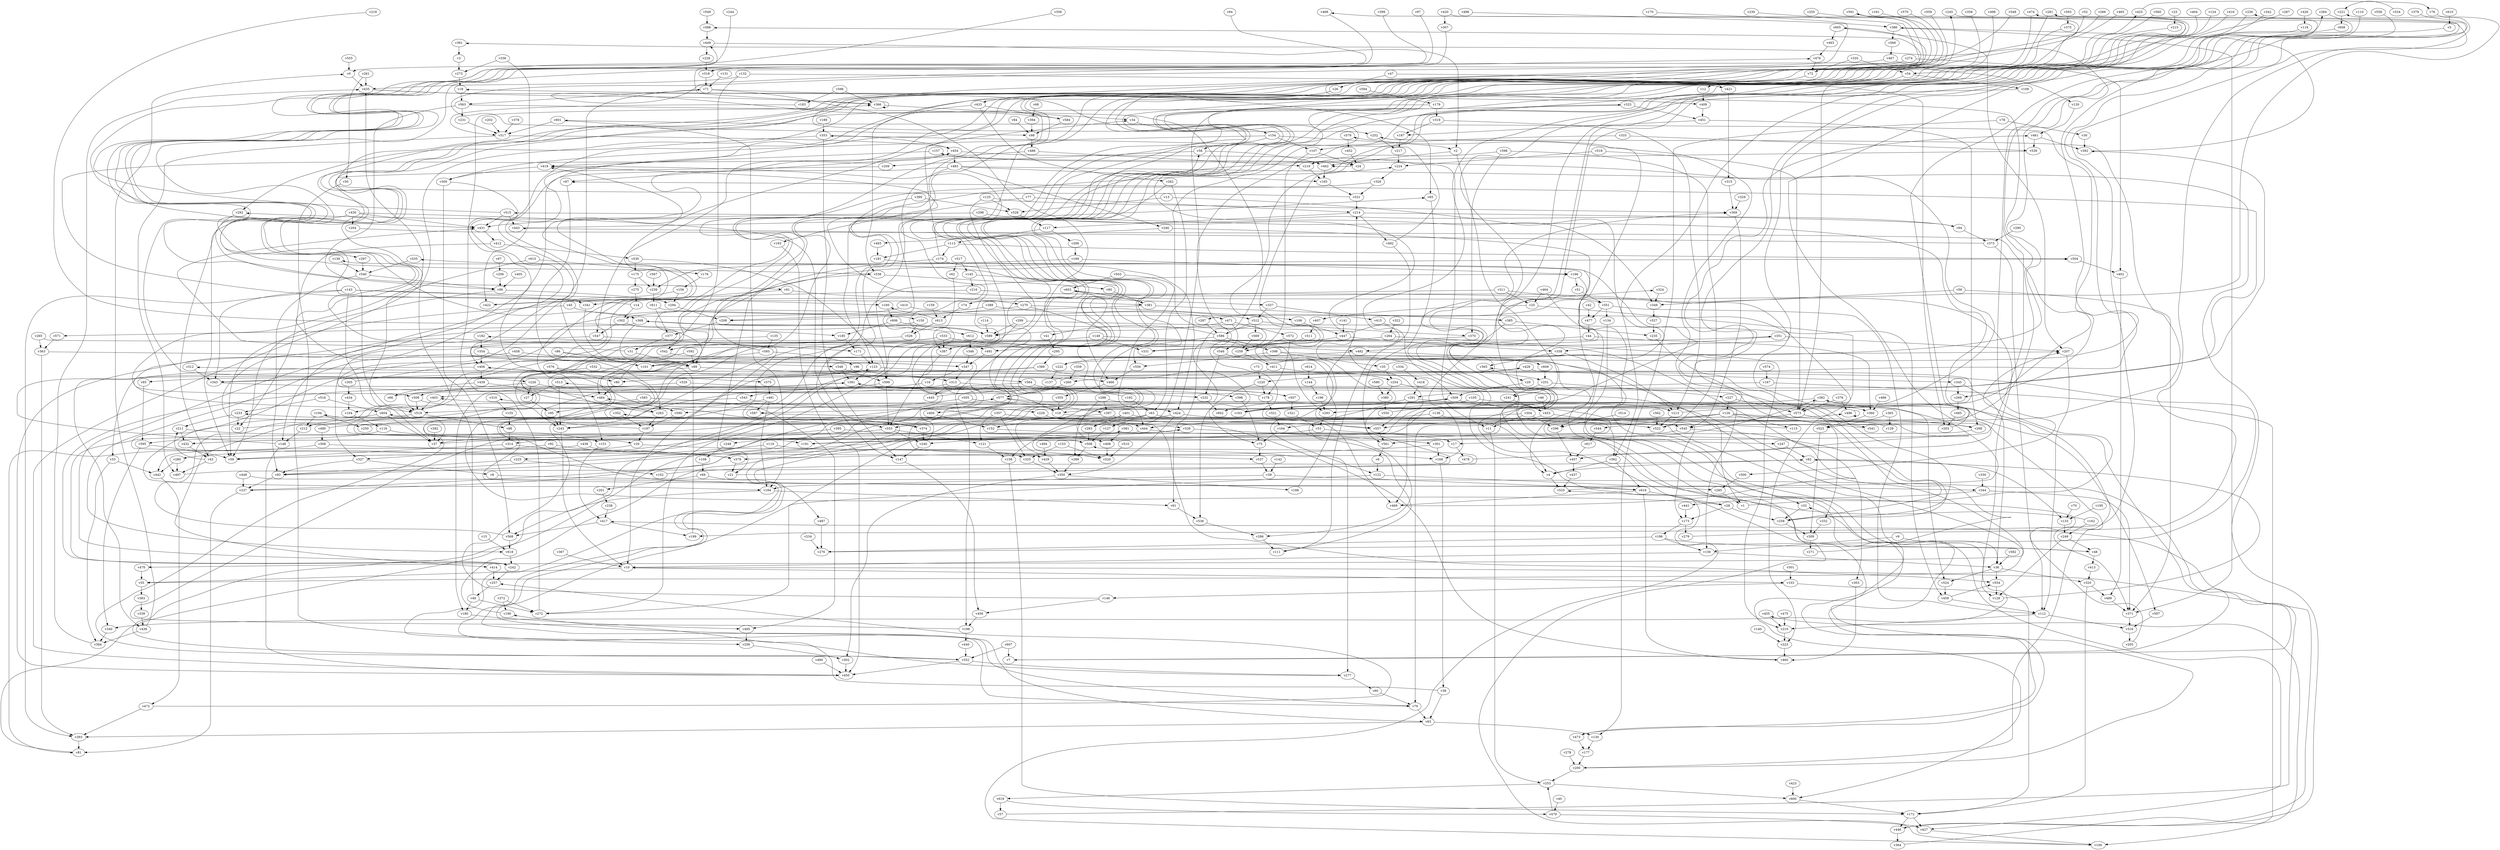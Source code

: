 // Benchmark game 918 - 620 vertices
// time_bound: 59
// targets: v90
digraph G {
    v0 [name="v0", player=1];
    v1 [name="v1", player=0];
    v2 [name="v2", player=1];
    v3 [name="v3", player=0];
    v4 [name="v4", player=0];
    v5 [name="v5", player=1];
    v6 [name="v6", player=0];
    v7 [name="v7", player=1];
    v8 [name="v8", player=1];
    v9 [name="v9", player=1];
    v10 [name="v10", player=1];
    v11 [name="v11", player=1];
    v12 [name="v12", player=1];
    v13 [name="v13", player=1];
    v14 [name="v14", player=0];
    v15 [name="v15", player=1];
    v16 [name="v16", player=0];
    v17 [name="v17", player=1];
    v18 [name="v18", player=0];
    v19 [name="v19", player=1];
    v20 [name="v20", player=1];
    v21 [name="v21", player=0];
    v22 [name="v22", player=1];
    v23 [name="v23", player=1];
    v24 [name="v24", player=1];
    v25 [name="v25", player=0];
    v26 [name="v26", player=1];
    v27 [name="v27", player=0];
    v28 [name="v28", player=0];
    v29 [name="v29", player=1];
    v30 [name="v30", player=0];
    v31 [name="v31", player=0];
    v32 [name="v32", player=1];
    v33 [name="v33", player=0];
    v34 [name="v34", player=1];
    v35 [name="v35", player=0];
    v36 [name="v36", player=0];
    v37 [name="v37", player=0];
    v38 [name="v38", player=0];
    v39 [name="v39", player=0];
    v40 [name="v40", player=0];
    v41 [name="v41", player=1];
    v42 [name="v42", player=1];
    v43 [name="v43", player=0];
    v44 [name="v44", player=1];
    v45 [name="v45", player=0];
    v46 [name="v46", player=1];
    v47 [name="v47", player=1];
    v48 [name="v48", player=1];
    v49 [name="v49", player=1];
    v50 [name="v50", player=0];
    v51 [name="v51", player=1];
    v52 [name="v52", player=0];
    v53 [name="v53", player=0];
    v54 [name="v54", player=1];
    v55 [name="v55", player=0];
    v56 [name="v56", player=0];
    v57 [name="v57", player=1];
    v58 [name="v58", player=0];
    v59 [name="v59", player=0];
    v60 [name="v60", player=1];
    v61 [name="v61", player=1];
    v62 [name="v62", player=0];
    v63 [name="v63", player=0];
    v64 [name="v64", player=0];
    v65 [name="v65", player=0];
    v66 [name="v66", player=0];
    v67 [name="v67", player=0];
    v68 [name="v68", player=0];
    v69 [name="v69", player=0];
    v70 [name="v70", player=0];
    v71 [name="v71", player=1];
    v72 [name="v72", player=1];
    v73 [name="v73", player=0];
    v74 [name="v74", player=1];
    v75 [name="v75", player=1];
    v76 [name="v76", player=0];
    v77 [name="v77", player=1];
    v78 [name="v78", player=0];
    v79 [name="v79", player=1];
    v80 [name="v80", player=1];
    v81 [name="v81", player=0];
    v82 [name="v82", player=0];
    v83 [name="v83", player=0];
    v84 [name="v84", player=0];
    v85 [name="v85", player=1];
    v86 [name="v86", player=0];
    v87 [name="v87", player=0];
    v88 [name="v88", player=1];
    v89 [name="v89", player=1];
    v90 [name="v90", player=1, target=1];
    v91 [name="v91", player=0];
    v92 [name="v92", player=0];
    v93 [name="v93", player=0];
    v94 [name="v94", player=1];
    v95 [name="v95", player=1];
    v96 [name="v96", player=0];
    v97 [name="v97", player=1];
    v98 [name="v98", player=1];
    v99 [name="v99", player=1];
    v100 [name="v100", player=0];
    v101 [name="v101", player=1];
    v102 [name="v102", player=0];
    v103 [name="v103", player=0];
    v104 [name="v104", player=1];
    v105 [name="v105", player=1];
    v106 [name="v106", player=1];
    v107 [name="v107", player=1];
    v108 [name="v108", player=0];
    v109 [name="v109", player=1];
    v110 [name="v110", player=0];
    v111 [name="v111", player=1];
    v112 [name="v112", player=1];
    v113 [name="v113", player=1];
    v114 [name="v114", player=0];
    v115 [name="v115", player=1];
    v116 [name="v116", player=0];
    v117 [name="v117", player=1];
    v118 [name="v118", player=0];
    v119 [name="v119", player=1];
    v120 [name="v120", player=1];
    v121 [name="v121", player=1];
    v122 [name="v122", player=0];
    v123 [name="v123", player=0];
    v124 [name="v124", player=1];
    v125 [name="v125", player=0];
    v126 [name="v126", player=0];
    v127 [name="v127", player=0];
    v128 [name="v128", player=1];
    v129 [name="v129", player=1];
    v130 [name="v130", player=1];
    v131 [name="v131", player=1];
    v132 [name="v132", player=1];
    v133 [name="v133", player=0];
    v134 [name="v134", player=1];
    v135 [name="v135", player=1];
    v136 [name="v136", player=1];
    v137 [name="v137", player=0];
    v138 [name="v138", player=0];
    v139 [name="v139", player=1];
    v140 [name="v140", player=1];
    v141 [name="v141", player=1];
    v142 [name="v142", player=1];
    v143 [name="v143", player=0];
    v144 [name="v144", player=0];
    v145 [name="v145", player=0];
    v146 [name="v146", player=0];
    v147 [name="v147", player=1];
    v148 [name="v148", player=0];
    v149 [name="v149", player=0];
    v150 [name="v150", player=1];
    v151 [name="v151", player=0];
    v152 [name="v152", player=1];
    v153 [name="v153", player=1];
    v154 [name="v154", player=1];
    v155 [name="v155", player=1];
    v156 [name="v156", player=1];
    v157 [name="v157", player=0];
    v158 [name="v158", player=1];
    v159 [name="v159", player=0];
    v160 [name="v160", player=0];
    v161 [name="v161", player=0];
    v162 [name="v162", player=0];
    v163 [name="v163", player=0];
    v164 [name="v164", player=0];
    v165 [name="v165", player=0];
    v166 [name="v166", player=0];
    v167 [name="v167", player=0];
    v168 [name="v168", player=1];
    v169 [name="v169", player=0];
    v170 [name="v170", player=1];
    v171 [name="v171", player=1];
    v172 [name="v172", player=0];
    v173 [name="v173", player=1];
    v174 [name="v174", player=0];
    v175 [name="v175", player=0];
    v176 [name="v176", player=0];
    v177 [name="v177", player=0];
    v178 [name="v178", player=0];
    v179 [name="v179", player=0];
    v180 [name="v180", player=0];
    v181 [name="v181", player=1];
    v182 [name="v182", player=1];
    v183 [name="v183", player=0];
    v184 [name="v184", player=1];
    v185 [name="v185", player=0];
    v186 [name="v186", player=0];
    v187 [name="v187", player=1];
    v188 [name="v188", player=1];
    v189 [name="v189", player=1];
    v190 [name="v190", player=1];
    v191 [name="v191", player=0];
    v192 [name="v192", player=0];
    v193 [name="v193", player=1];
    v194 [name="v194", player=0];
    v195 [name="v195", player=0];
    v196 [name="v196", player=1];
    v197 [name="v197", player=1];
    v198 [name="v198", player=0];
    v199 [name="v199", player=0];
    v200 [name="v200", player=0];
    v201 [name="v201", player=0];
    v202 [name="v202", player=0];
    v203 [name="v203", player=0];
    v204 [name="v204", player=0];
    v205 [name="v205", player=0];
    v206 [name="v206", player=0];
    v207 [name="v207", player=1];
    v208 [name="v208", player=1];
    v209 [name="v209", player=1];
    v210 [name="v210", player=0];
    v211 [name="v211", player=0];
    v212 [name="v212", player=0];
    v213 [name="v213", player=0];
    v214 [name="v214", player=1];
    v215 [name="v215", player=1];
    v216 [name="v216", player=0];
    v217 [name="v217", player=0];
    v218 [name="v218", player=0];
    v219 [name="v219", player=0];
    v220 [name="v220", player=0];
    v221 [name="v221", player=1];
    v222 [name="v222", player=1];
    v223 [name="v223", player=0];
    v224 [name="v224", player=1];
    v225 [name="v225", player=1];
    v226 [name="v226", player=1];
    v227 [name="v227", player=0];
    v228 [name="v228", player=1];
    v229 [name="v229", player=1];
    v230 [name="v230", player=0];
    v231 [name="v231", player=1];
    v232 [name="v232", player=1];
    v233 [name="v233", player=1];
    v234 [name="v234", player=0];
    v235 [name="v235", player=0];
    v236 [name="v236", player=0];
    v237 [name="v237", player=1];
    v238 [name="v238", player=0];
    v239 [name="v239", player=0];
    v240 [name="v240", player=0];
    v241 [name="v241", player=1];
    v242 [name="v242", player=0];
    v243 [name="v243", player=1];
    v244 [name="v244", player=0];
    v245 [name="v245", player=0];
    v246 [name="v246", player=0];
    v247 [name="v247", player=1];
    v248 [name="v248", player=0];
    v249 [name="v249", player=0];
    v250 [name="v250", player=0];
    v251 [name="v251", player=1];
    v252 [name="v252", player=1];
    v253 [name="v253", player=1];
    v254 [name="v254", player=1];
    v255 [name="v255", player=0];
    v256 [name="v256", player=1];
    v257 [name="v257", player=1];
    v258 [name="v258", player=0];
    v259 [name="v259", player=1];
    v260 [name="v260", player=1];
    v261 [name="v261", player=1];
    v262 [name="v262", player=1];
    v263 [name="v263", player=0];
    v264 [name="v264", player=0];
    v265 [name="v265", player=0];
    v266 [name="v266", player=0];
    v267 [name="v267", player=1];
    v268 [name="v268", player=0];
    v269 [name="v269", player=0];
    v270 [name="v270", player=0];
    v271 [name="v271", player=0];
    v272 [name="v272", player=1];
    v273 [name="v273", player=0];
    v274 [name="v274", player=0];
    v275 [name="v275", player=0];
    v276 [name="v276", player=0];
    v277 [name="v277", player=1];
    v278 [name="v278", player=1];
    v279 [name="v279", player=0];
    v280 [name="v280", player=1];
    v281 [name="v281", player=0];
    v282 [name="v282", player=1];
    v283 [name="v283", player=0];
    v284 [name="v284", player=0];
    v285 [name="v285", player=1];
    v286 [name="v286", player=1];
    v287 [name="v287", player=1];
    v288 [name="v288", player=1];
    v289 [name="v289", player=1];
    v290 [name="v290", player=0];
    v291 [name="v291", player=0];
    v292 [name="v292", player=1];
    v293 [name="v293", player=0];
    v294 [name="v294", player=1];
    v295 [name="v295", player=0];
    v296 [name="v296", player=1];
    v297 [name="v297", player=0];
    v298 [name="v298", player=0];
    v299 [name="v299", player=1];
    v300 [name="v300", player=0];
    v301 [name="v301", player=1];
    v302 [name="v302", player=0];
    v303 [name="v303", player=1];
    v304 [name="v304", player=1];
    v305 [name="v305", player=0];
    v306 [name="v306", player=0];
    v307 [name="v307", player=0];
    v308 [name="v308", player=1];
    v309 [name="v309", player=1];
    v310 [name="v310", player=0];
    v311 [name="v311", player=0];
    v312 [name="v312", player=1];
    v313 [name="v313", player=1];
    v314 [name="v314", player=0];
    v315 [name="v315", player=1];
    v316 [name="v316", player=1];
    v317 [name="v317", player=0];
    v318 [name="v318", player=1];
    v319 [name="v319", player=0];
    v320 [name="v320", player=0];
    v321 [name="v321", player=0];
    v322 [name="v322", player=1];
    v323 [name="v323", player=1];
    v324 [name="v324", player=1];
    v325 [name="v325", player=1];
    v326 [name="v326", player=1];
    v327 [name="v327", player=1];
    v328 [name="v328", player=1];
    v329 [name="v329", player=0];
    v330 [name="v330", player=0];
    v331 [name="v331", player=0];
    v332 [name="v332", player=1];
    v333 [name="v333", player=1];
    v334 [name="v334", player=0];
    v335 [name="v335", player=1];
    v336 [name="v336", player=1];
    v337 [name="v337", player=0];
    v338 [name="v338", player=1];
    v339 [name="v339", player=1];
    v340 [name="v340", player=1];
    v341 [name="v341", player=0];
    v342 [name="v342", player=1];
    v343 [name="v343", player=0];
    v344 [name="v344", player=1];
    v345 [name="v345", player=1];
    v346 [name="v346", player=0];
    v347 [name="v347", player=1];
    v348 [name="v348", player=1];
    v349 [name="v349", player=0];
    v350 [name="v350", player=1];
    v351 [name="v351", player=1];
    v352 [name="v352", player=0];
    v353 [name="v353", player=1];
    v354 [name="v354", player=0];
    v355 [name="v355", player=0];
    v356 [name="v356", player=0];
    v357 [name="v357", player=0];
    v358 [name="v358", player=1];
    v359 [name="v359", player=0];
    v360 [name="v360", player=1];
    v361 [name="v361", player=1];
    v362 [name="v362", player=0];
    v363 [name="v363", player=1];
    v364 [name="v364", player=0];
    v365 [name="v365", player=1];
    v366 [name="v366", player=1];
    v367 [name="v367", player=1];
    v368 [name="v368", player=0];
    v369 [name="v369", player=0];
    v370 [name="v370", player=1];
    v371 [name="v371", player=0];
    v372 [name="v372", player=0];
    v373 [name="v373", player=0];
    v374 [name="v374", player=1];
    v375 [name="v375", player=1];
    v376 [name="v376", player=1];
    v377 [name="v377", player=0];
    v378 [name="v378", player=0];
    v379 [name="v379", player=1];
    v380 [name="v380", player=1];
    v381 [name="v381", player=0];
    v382 [name="v382", player=0];
    v383 [name="v383", player=0];
    v384 [name="v384", player=0];
    v385 [name="v385", player=0];
    v386 [name="v386", player=0];
    v387 [name="v387", player=0];
    v388 [name="v388", player=1];
    v389 [name="v389", player=1];
    v390 [name="v390", player=0];
    v391 [name="v391", player=1];
    v392 [name="v392", player=1];
    v393 [name="v393", player=0];
    v394 [name="v394", player=0];
    v395 [name="v395", player=1];
    v396 [name="v396", player=0];
    v397 [name="v397", player=0];
    v398 [name="v398", player=0];
    v399 [name="v399", player=0];
    v400 [name="v400", player=0];
    v401 [name="v401", player=0];
    v402 [name="v402", player=0];
    v403 [name="v403", player=1];
    v404 [name="v404", player=1];
    v405 [name="v405", player=1];
    v406 [name="v406", player=0];
    v407 [name="v407", player=1];
    v408 [name="v408", player=0];
    v409 [name="v409", player=0];
    v410 [name="v410", player=0];
    v411 [name="v411", player=1];
    v412 [name="v412", player=1];
    v413 [name="v413", player=0];
    v414 [name="v414", player=0];
    v415 [name="v415", player=0];
    v416 [name="v416", player=1];
    v417 [name="v417", player=0];
    v418 [name="v418", player=0];
    v419 [name="v419", player=1];
    v420 [name="v420", player=1];
    v421 [name="v421", player=1];
    v422 [name="v422", player=1];
    v423 [name="v423", player=0];
    v424 [name="v424", player=0];
    v425 [name="v425", player=1];
    v426 [name="v426", player=0];
    v427 [name="v427", player=1];
    v428 [name="v428", player=0];
    v429 [name="v429", player=1];
    v430 [name="v430", player=0];
    v431 [name="v431", player=1];
    v432 [name="v432", player=0];
    v433 [name="v433", player=1];
    v434 [name="v434", player=0];
    v435 [name="v435", player=1];
    v436 [name="v436", player=1];
    v437 [name="v437", player=1];
    v438 [name="v438", player=0];
    v439 [name="v439", player=1];
    v440 [name="v440", player=0];
    v441 [name="v441", player=1];
    v442 [name="v442", player=0];
    v443 [name="v443", player=0];
    v444 [name="v444", player=1];
    v445 [name="v445", player=0];
    v446 [name="v446", player=0];
    v447 [name="v447", player=1];
    v448 [name="v448", player=1];
    v449 [name="v449", player=1];
    v450 [name="v450", player=0];
    v451 [name="v451", player=0];
    v452 [name="v452", player=1];
    v453 [name="v453", player=0];
    v454 [name="v454", player=0];
    v455 [name="v455", player=1];
    v456 [name="v456", player=0];
    v457 [name="v457", player=0];
    v458 [name="v458", player=1];
    v459 [name="v459", player=0];
    v460 [name="v460", player=0];
    v461 [name="v461", player=1];
    v462 [name="v462", player=0];
    v463 [name="v463", player=0];
    v464 [name="v464", player=1];
    v465 [name="v465", player=0];
    v466 [name="v466", player=0];
    v467 [name="v467", player=1];
    v468 [name="v468", player=1];
    v469 [name="v469", player=1];
    v470 [name="v470", player=0];
    v471 [name="v471", player=0];
    v472 [name="v472", player=0];
    v473 [name="v473", player=1];
    v474 [name="v474", player=1];
    v475 [name="v475", player=0];
    v476 [name="v476", player=1];
    v477 [name="v477", player=1];
    v478 [name="v478", player=1];
    v479 [name="v479", player=0];
    v480 [name="v480", player=0];
    v481 [name="v481", player=0];
    v482 [name="v482", player=0];
    v483 [name="v483", player=1];
    v484 [name="v484", player=0];
    v485 [name="v485", player=0];
    v486 [name="v486", player=0];
    v487 [name="v487", player=1];
    v488 [name="v488", player=1];
    v489 [name="v489", player=0];
    v490 [name="v490", player=1];
    v491 [name="v491", player=0];
    v492 [name="v492", player=1];
    v493 [name="v493", player=1];
    v494 [name="v494", player=1];
    v495 [name="v495", player=0];
    v496 [name="v496", player=1];
    v497 [name="v497", player=0];
    v498 [name="v498", player=1];
    v499 [name="v499", player=0];
    v500 [name="v500", player=1];
    v501 [name="v501", player=0];
    v502 [name="v502", player=1];
    v503 [name="v503", player=1];
    v504 [name="v504", player=0];
    v505 [name="v505", player=1];
    v506 [name="v506", player=1];
    v507 [name="v507", player=0];
    v508 [name="v508", player=0];
    v509 [name="v509", player=0];
    v510 [name="v510", player=0];
    v511 [name="v511", player=1];
    v512 [name="v512", player=0];
    v513 [name="v513", player=0];
    v514 [name="v514", player=0];
    v515 [name="v515", player=0];
    v516 [name="v516", player=0];
    v517 [name="v517", player=1];
    v518 [name="v518", player=1];
    v519 [name="v519", player=1];
    v520 [name="v520", player=0];
    v521 [name="v521", player=0];
    v522 [name="v522", player=0];
    v523 [name="v523", player=1];
    v524 [name="v524", player=0];
    v525 [name="v525", player=1];
    v526 [name="v526", player=1];
    v527 [name="v527", player=0];
    v528 [name="v528", player=1];
    v529 [name="v529", player=0];
    v530 [name="v530", player=0];
    v531 [name="v531", player=0];
    v532 [name="v532", player=0];
    v533 [name="v533", player=1];
    v534 [name="v534", player=1];
    v535 [name="v535", player=0];
    v536 [name="v536", player=0];
    v537 [name="v537", player=1];
    v538 [name="v538", player=0];
    v539 [name="v539", player=0];
    v540 [name="v540", player=0];
    v541 [name="v541", player=1];
    v542 [name="v542", player=0];
    v543 [name="v543", player=0];
    v544 [name="v544", player=0];
    v545 [name="v545", player=1];
    v546 [name="v546", player=0];
    v547 [name="v547", player=0];
    v548 [name="v548", player=1];
    v549 [name="v549", player=0];
    v550 [name="v550", player=1];
    v551 [name="v551", player=1];
    v552 [name="v552", player=1];
    v553 [name="v553", player=1];
    v554 [name="v554", player=0];
    v555 [name="v555", player=1];
    v556 [name="v556", player=1];
    v557 [name="v557", player=0];
    v558 [name="v558", player=0];
    v559 [name="v559", player=0];
    v560 [name="v560", player=0];
    v561 [name="v561", player=0];
    v562 [name="v562", player=1];
    v563 [name="v563", player=1];
    v564 [name="v564", player=1];
    v565 [name="v565", player=0];
    v566 [name="v566", player=1];
    v567 [name="v567", player=1];
    v568 [name="v568", player=0];
    v569 [name="v569", player=0];
    v570 [name="v570", player=0];
    v571 [name="v571", player=0];
    v572 [name="v572", player=1];
    v573 [name="v573", player=0];
    v574 [name="v574", player=1];
    v575 [name="v575", player=0];
    v576 [name="v576", player=1];
    v577 [name="v577", player=1];
    v578 [name="v578", player=0];
    v579 [name="v579", player=0];
    v580 [name="v580", player=1];
    v581 [name="v581", player=0];
    v582 [name="v582", player=0];
    v583 [name="v583", player=0];
    v584 [name="v584", player=0];
    v585 [name="v585", player=0];
    v586 [name="v586", player=0];
    v587 [name="v587", player=0];
    v588 [name="v588", player=1];
    v589 [name="v589", player=1];
    v590 [name="v590", player=0];
    v591 [name="v591", player=0];
    v592 [name="v592", player=0];
    v593 [name="v593", player=0];
    v594 [name="v594", player=1];
    v595 [name="v595", player=0];
    v596 [name="v596", player=1];
    v597 [name="v597", player=1];
    v598 [name="v598", player=1];
    v599 [name="v599", player=1];
    v600 [name="v600", player=1];
    v601 [name="v601", player=1];
    v602 [name="v602", player=0];
    v603 [name="v603", player=0];
    v604 [name="v604", player=0];
    v605 [name="v605", player=0];
    v606 [name="v606", player=0];
    v607 [name="v607", player=1];
    v608 [name="v608", player=0];
    v609 [name="v609", player=1];
    v610 [name="v610", player=1];
    v611 [name="v611", player=1];
    v612 [name="v612", player=1];
    v613 [name="v613", player=1];
    v614 [name="v614", player=1];
    v615 [name="v615", player=1];
    v616 [name="v616", player=0];
    v617 [name="v617", player=1];
    v618 [name="v618", player=1];
    v619 [name="v619", player=0];

    v0 -> v435;
    v1 -> v207 [constraint="t mod 3 == 0"];
    v2 -> v462;
    v3 -> v273;
    v4 -> v525;
    v5 -> v500 [constraint="t >= 2"];
    v6 -> v122;
    v7 -> v515 [constraint="t mod 3 == 2"];
    v8 -> v7 [constraint="t < 12"];
    v9 -> v36;
    v10 -> v55;
    v11 -> v284 [constraint="t >= 2"];
    v12 -> v409;
    v13 -> v528;
    v14 -> v454 [constraint="t < 13"];
    v15 -> v618;
    v16 -> v242 [constraint="t >= 2"];
    v17 -> v478;
    v18 -> v563;
    v19 -> v457 [constraint="t < 11"];
    v20 -> v280;
    v21 -> v292 [constraint="t < 11"];
    v22 -> v18 [constraint="t < 12"];
    v23 -> v215;
    v24 -> v462 [constraint="t mod 3 == 2"];
    v25 -> v223;
    v26 -> v618 [constraint="t mod 5 == 4"];
    v27 -> v95;
    v28 -> v406 [constraint="t mod 4 == 2"];
    v29 -> v509;
    v30 -> v392;
    v31 -> v431 [constraint="t >= 3"];
    v32 -> v258;
    v33 -> v384;
    v34 -> v154;
    v35 -> v236 [constraint="t < 12"];
    v36 -> v524;
    v37 -> v484 [constraint="t < 8"];
    v38 -> v190 [constraint="t < 6"];
    v39 -> v616;
    v40 -> v479;
    v41 -> v295;
    v42 -> v477;
    v43 -> v497;
    v44 -> v482;
    v45 -> v150;
    v46 -> v453;
    v47 -> v26;
    v48 -> v413;
    v49 -> v435;
    v50 -> v256;
    v51 -> v551;
    v52 -> v243 [constraint="t < 11"];
    v53 -> v247;
    v54 -> v573;
    v55 -> v383;
    v56 -> v371;
    v57 -> v417 [constraint="t mod 3 == 0"];
    v58 -> v462;
    v59 -> v605 [constraint="t < 6"];
    v60 -> v79;
    v61 -> v536;
    v62 -> v387;
    v63 -> v173;
    v64 -> v91 [constraint="t mod 5 == 2"];
    v65 -> v561;
    v66 -> v392 [constraint="t mod 3 == 0"];
    v67 -> v206;
    v68 -> v394;
    v69 -> v201;
    v70 -> v133;
    v71 -> v65;
    v72 -> v12;
    v73 -> v220;
    v74 -> v613;
    v75 -> v537;
    v76 -> v199 [constraint="t mod 4 == 3"];
    v77 -> v214;
    v78 -> v30;
    v79 -> v83;
    v80 -> v351 [constraint="t >= 2"];
    v81 -> v535 [constraint="t >= 1"];
    v82 -> v4;
    v83 -> v393;
    v84 -> v98;
    v85 -> v595;
    v86 -> v89;
    v87 -> v263;
    v88 -> v314;
    v89 -> v243;
    v90 -> v381;
    v91 -> v270;
    v92 -> v327;
    v93 -> v58 [constraint="t mod 2 == 0"];
    v94 -> v373;
    v95 -> v243;
    v96 -> v466;
    v97 -> v538 [constraint="t >= 3"];
    v98 -> v488;
    v99 -> v294;
    v100 -> v281 [constraint="t mod 3 == 1"];
    v101 -> v361 [constraint="t mod 5 == 1"];
    v102 -> v82 [constraint="t >= 3"];
    v103 -> v146;
    v104 -> v116;
    v105 -> v136;
    v106 -> v447;
    v107 -> v24;
    v108 -> v69;
    v109 -> v432 [constraint="t mod 2 == 0"];
    v110 -> v371 [constraint="t mod 5 == 3"];
    v111 -> v194 [constraint="t >= 2"];
    v112 -> v316;
    v113 -> v504;
    v114 -> v589;
    v115 -> v369 [constraint="t < 9"];
    v116 -> v151;
    v117 -> v113;
    v118 -> v600 [constraint="t mod 2 == 1"];
    v119 -> v225;
    v120 -> v461;
    v121 -> v324 [constraint="t mod 2 == 0"];
    v122 -> v285;
    v123 -> v509;
    v124 -> v587 [constraint="t mod 4 == 0"];
    v125 -> v589;
    v126 -> v79;
    v127 -> v508;
    v128 -> v82 [constraint="t >= 3"];
    v129 -> v461 [constraint="t mod 2 == 0"];
    v130 -> v177;
    v131 -> v71;
    v132 -> v421;
    v133 -> v249;
    v134 -> v296;
    v135 -> v347 [constraint="t < 8"];
    v136 -> v36;
    v137 -> v601 [constraint="t mod 4 == 2"];
    v138 -> v1;
    v139 -> v540;
    v140 -> v223;
    v141 -> v447;
    v142 -> v39;
    v143 -> v343;
    v144 -> v196;
    v145 -> v79 [constraint="t < 7"];
    v146 -> v166 [constraint="t >= 2"];
    v147 -> v456;
    v148 -> v123 [constraint="t mod 2 == 1"];
    v149 -> v331;
    v150 -> v450 [constraint="t >= 3"];
    v151 -> v417;
    v152 -> v258 [constraint="t mod 2 == 0"];
    v153 -> v325;
    v154 -> v300;
    v155 -> v88;
    v156 -> v268 [constraint="t >= 2"];
    v157 -> v24;
    v158 -> v172;
    v159 -> v613;
    v160 -> v606;
    v161 -> v368 [constraint="t >= 2"];
    v162 -> v496 [constraint="t < 5"];
    v163 -> v509 [constraint="t mod 4 == 0"];
    v164 -> v75;
    v165 -> v531;
    v166 -> v542 [constraint="t < 6"];
    v167 -> v100;
    v168 -> v38;
    v169 -> v166;
    v170 -> v98 [constraint="t mod 2 == 0"];
    v171 -> v123;
    v172 -> v446;
    v173 -> v279;
    v174 -> v34;
    v175 -> v275;
    v176 -> v156;
    v177 -> v200;
    v178 -> v207 [constraint="t >= 2"];
    v179 -> v127;
    v180 -> v495;
    v181 -> v287 [constraint="t >= 3"];
    v182 -> v354;
    v183 -> v317 [constraint="t >= 2"];
    v184 -> v61;
    v185 -> v171;
    v186 -> v48;
    v187 -> v217;
    v188 -> v214;
    v189 -> v353;
    v190 -> v604 [constraint="t mod 5 == 0"];
    v191 -> v382 [constraint="t >= 3"];
    v192 -> v391 [constraint="t mod 4 == 3"];
    v193 -> v450;
    v194 -> v250;
    v195 -> v133;
    v196 -> v293;
    v197 -> v391 [constraint="t < 15"];
    v198 -> v328 [constraint="t < 7"];
    v199 -> v71;
    v200 -> v32 [constraint="t < 5"];
    v201 -> v238;
    v202 -> v317;
    v203 -> v577 [constraint="t mod 4 == 0"];
    v204 -> v163 [constraint="t >= 2"];
    v205 -> v525 [constraint="t < 15"];
    v206 -> v99;
    v207 -> v112;
    v208 -> v377;
    v209 -> v381 [constraint="t >= 4"];
    v210 -> v223;
    v211 -> v191;
    v212 -> v148;
    v213 -> v157 [constraint="t < 5"];
    v214 -> v94;
    v215 -> v83 [constraint="t < 9"];
    v216 -> v422;
    v217 -> v224;
    v218 -> v185 [constraint="t mod 2 == 0"];
    v219 -> v165;
    v220 -> v536;
    v221 -> v608;
    v222 -> v474 [constraint="t < 11"];
    v223 -> v460;
    v224 -> v326;
    v225 -> v93;
    v226 -> v519;
    v227 -> v573;
    v228 -> v318;
    v229 -> v340 [constraint="t mod 2 == 0"];
    v230 -> v409 [constraint="t < 15"];
    v231 -> v317;
    v232 -> v602;
    v233 -> v211;
    v234 -> v276;
    v235 -> v258 [constraint="t mod 2 == 1"];
    v236 -> v54 [constraint="t mod 2 == 1"];
    v237 -> v581 [constraint="t < 15"];
    v238 -> v417;
    v239 -> v611;
    v240 -> v577;
    v241 -> v453;
    v242 -> v257;
    v243 -> v10;
    v244 -> v431 [constraint="t >= 2"];
    v245 -> v374 [constraint="t >= 3"];
    v246 -> v493;
    v247 -> v82;
    v248 -> v108;
    v249 -> v128;
    v250 -> v252 [constraint="t mod 4 == 0"];
    v251 -> v227 [constraint="t < 13"];
    v252 -> v32 [constraint="t >= 2"];
    v253 -> v619;
    v254 -> v470 [constraint="t mod 5 == 3"];
    v255 -> v252 [constraint="t < 6"];
    v256 -> v502;
    v257 -> v49;
    v258 -> v309;
    v259 -> v411;
    v260 -> v419 [constraint="t mod 4 == 1"];
    v261 -> v50;
    v262 -> v520 [constraint="t mod 3 == 2"];
    v263 -> v504 [constraint="t mod 5 == 1"];
    v264 -> v491;
    v265 -> v243 [constraint="t < 11"];
    v266 -> v59 [constraint="t >= 1"];
    v267 -> v100 [constraint="t >= 4"];
    v268 -> v242 [constraint="t mod 4 == 3"];
    v269 -> v485;
    v270 -> v168 [constraint="t < 15"];
    v271 -> v513 [constraint="t < 13"];
    v272 -> v366;
    v273 -> v18;
    v274 -> v318;
    v275 -> v14;
    v276 -> v312 [constraint="t < 14"];
    v277 -> v60;
    v278 -> v200;
    v279 -> v468 [constraint="t mod 5 == 0"];
    v280 -> v442;
    v281 -> v484 [constraint="t >= 3"];
    v282 -> v37;
    v283 -> v508;
    v284 -> v258 [constraint="t mod 4 == 1"];
    v285 -> v1;
    v286 -> v111;
    v287 -> v586;
    v288 -> v524;
    v289 -> v350;
    v290 -> v373;
    v291 -> v557;
    v292 -> v43;
    v293 -> v53;
    v294 -> v208;
    v295 -> v389;
    v296 -> v457;
    v297 -> v540;
    v298 -> v349;
    v299 -> v589;
    v300 -> v406 [constraint="t >= 4"];
    v301 -> v578 [constraint="t mod 5 == 4"];
    v302 -> v552 [constraint="t >= 4"];
    v303 -> v460;
    v304 -> v296;
    v305 -> v588 [constraint="t < 12"];
    v306 -> v169;
    v307 -> v366 [constraint="t < 7"];
    v308 -> v81;
    v309 -> v271;
    v310 -> v155;
    v311 -> v128;
    v312 -> v343;
    v313 -> v403;
    v314 -> v578;
    v315 -> v369;
    v316 -> v205;
    v317 -> v497;
    v318 -> v71;
    v319 -> v187;
    v320 -> v172;
    v321 -> v53;
    v322 -> v264;
    v323 -> v491 [constraint="t < 8"];
    v324 -> v349;
    v325 -> v350;
    v326 -> v508 [constraint="t >= 5"];
    v327 -> v93;
    v328 -> v301;
    v329 -> v369;
    v330 -> v344;
    v331 -> v603 [constraint="t mod 3 == 1"];
    v332 -> v309;
    v333 -> v107;
    v334 -> v418;
    v335 -> v72;
    v336 -> v422;
    v337 -> v512;
    v338 -> v213;
    v339 -> v436;
    v340 -> v384;
    v341 -> v89;
    v342 -> v557 [constraint="t < 11"];
    v343 -> v48 [constraint="t >= 5"];
    v344 -> v441;
    v345 -> v269;
    v346 -> v347;
    v347 -> v16;
    v348 -> v391;
    v349 -> v527;
    v350 -> v502;
    v351 -> v207;
    v352 -> v197;
    v353 -> v292;
    v354 -> v55 [constraint="t mod 5 == 0"];
    v355 -> v19;
    v356 -> v226 [constraint="t < 11"];
    v357 -> v325;
    v358 -> v242 [constraint="t >= 3"];
    v359 -> v260;
    v360 -> v523;
    v361 -> v3;
    v362 -> v4;
    v363 -> v237 [constraint="t mod 2 == 1"];
    v364 -> v455 [constraint="t < 7"];
    v365 -> v523;
    v366 -> v34;
    v367 -> v10;
    v368 -> v286 [constraint="t >= 3"];
    v369 -> v545;
    v370 -> v616 [constraint="t mod 3 == 2"];
    v371 -> v316;
    v372 -> v272;
    v373 -> v443 [constraint="t < 9"];
    v374 -> v240;
    v375 -> v337 [constraint="t mod 3 == 2"];
    v376 -> v573;
    v377 -> v31;
    v378 -> v317;
    v379 -> v269 [constraint="t < 11"];
    v380 -> v550;
    v381 -> v385;
    v382 -> v200;
    v383 -> v339;
    v384 -> v435;
    v385 -> v168;
    v386 -> v566;
    v387 -> v553;
    v388 -> v471;
    v389 -> v506 [constraint="t mod 3 == 0"];
    v390 -> v123;
    v391 -> v507;
    v392 -> v386 [constraint="t mod 4 == 1"];
    v393 -> v81;
    v394 -> v98;
    v395 -> v272;
    v396 -> v75;
    v397 -> v469;
    v398 -> v473 [constraint="t < 8"];
    v399 -> v297 [constraint="t < 7"];
    v400 -> v152;
    v401 -> v4;
    v402 -> v489;
    v403 -> v519;
    v404 -> v94 [constraint="t mod 5 == 2"];
    v405 -> v99;
    v406 -> v75;
    v407 -> v511;
    v408 -> v520;
    v409 -> v451;
    v410 -> v512;
    v411 -> v254;
    v412 -> v530;
    v413 -> v320;
    v414 -> v257;
    v415 -> v343 [constraint="t < 12"];
    v416 -> v545 [constraint="t mod 4 == 3"];
    v417 -> v199;
    v418 -> v291;
    v419 -> v328 [constraint="t < 5"];
    v420 -> v17 [constraint="t < 14"];
    v421 -> v315;
    v422 -> v221 [constraint="t mod 4 == 2"];
    v423 -> v600;
    v424 -> v362;
    v425 -> v76 [constraint="t >= 2"];
    v426 -> v118;
    v427 -> v100;
    v428 -> v220;
    v429 -> v350;
    v430 -> v59;
    v431 -> v412;
    v432 -> v43;
    v433 -> v262;
    v434 -> v104;
    v435 -> v553 [constraint="t >= 3"];
    v436 -> v0;
    v437 -> v525;
    v438 -> v442;
    v439 -> v66;
    v440 -> v552;
    v441 -> v173;
    v442 -> v472;
    v443 -> v65 [constraint="t >= 3"];
    v444 -> v17;
    v445 -> v87 [constraint="t mod 4 == 1"];
    v446 -> v10 [constraint="t mod 2 == 1"];
    v447 -> v338;
    v448 -> v277 [constraint="t >= 4"];
    v449 -> v228;
    v450 -> v245 [constraint="t mod 2 == 1"];
    v451 -> v187;
    v452 -> v24;
    v453 -> v164;
    v454 -> v483;
    v455 -> v210;
    v456 -> v198;
    v457 -> v437;
    v458 -> v33;
    v459 -> v554 [constraint="t >= 3"];
    v460 -> v352 [constraint="t < 10"];
    v461 -> v539;
    v462 -> v165;
    v463 -> v476;
    v464 -> v473 [constraint="t >= 2"];
    v465 -> v93 [constraint="t < 7"];
    v466 -> v355;
    v467 -> v0;
    v468 -> v99 [constraint="t < 15"];
    v469 -> v182 [constraint="t mod 5 == 4"];
    v470 -> v55;
    v471 -> v589;
    v472 -> v257 [constraint="t >= 3"];
    v473 -> v177;
    v474 -> v508 [constraint="t < 8"];
    v475 -> v210;
    v476 -> v72;
    v477 -> v44;
    v478 -> v233 [constraint="t mod 5 == 3"];
    v479 -> v253;
    v480 -> v425 [constraint="t < 7"];
    v481 -> v587;
    v482 -> v222;
    v483 -> v446 [constraint="t mod 3 == 1"];
    v484 -> v263;
    v485 -> v203;
    v486 -> v360;
    v487 -> v276;
    v488 -> v219;
    v489 -> v371;
    v490 -> v450;
    v491 -> v347;
    v492 -> v353 [constraint="t mod 3 == 1"];
    v493 -> v181;
    v494 -> v429;
    v495 -> v256;
    v496 -> v496;
    v497 -> v508 [constraint="t >= 4"];
    v498 -> v386 [constraint="t >= 4"];
    v499 -> v537 [constraint="t >= 3"];
    v500 -> v285;
    v501 -> v103;
    v502 -> v450;
    v503 -> v444;
    v504 -> v402;
    v505 -> v590;
    v506 -> v374 [constraint="t >= 3"];
    v507 -> v321;
    v508 -> v289;
    v509 -> v163;
    v510 -> v281 [constraint="t < 5"];
    v511 -> v259;
    v512 -> v586;
    v513 -> v27;
    v514 -> v296;
    v515 -> v449 [constraint="t >= 4"];
    v516 -> v233;
    v517 -> v145;
    v518 -> v224;
    v519 -> v212;
    v520 -> v323 [constraint="t >= 5"];
    v521 -> v164;
    v522 -> v382 [constraint="t >= 5"];
    v523 -> v309;
    v524 -> v459;
    v525 -> v310 [constraint="t < 15"];
    v526 -> v20 [constraint="t < 5"];
    v527 -> v235;
    v528 -> v117;
    v529 -> v506;
    v530 -> v599;
    v531 -> v591 [constraint="t < 9"];
    v532 -> v564;
    v533 -> v327;
    v534 -> v221 [constraint="t >= 5"];
    v535 -> v540;
    v536 -> v286;
    v537 -> v39;
    v538 -> v90;
    v539 -> v314 [constraint="t mod 5 == 0"];
    v540 -> v93;
    v541 -> v579 [constraint="t mod 4 == 2"];
    v542 -> v427 [constraint="t >= 1"];
    v543 -> v229;
    v544 -> v617;
    v545 -> v561;
    v546 -> v432 [constraint="t < 10"];
    v547 -> v148;
    v548 -> v414 [constraint="t < 9"];
    v549 -> v588;
    v550 -> v139 [constraint="t < 15"];
    v551 -> v134;
    v552 -> v428 [constraint="t >= 1"];
    v553 -> v121;
    v554 -> v128;
    v555 -> v0;
    v556 -> v466;
    v557 -> v561;
    v558 -> v597 [constraint="t < 9"];
    v559 -> v519 [constraint="t < 9"];
    v560 -> v79 [constraint="t < 10"];
    v561 -> v6;
    v562 -> v522;
    v563 -> v61;
    v564 -> v543;
    v565 -> v29;
    v566 -> v467;
    v567 -> v239;
    v568 -> v419 [constraint="t >= 3"];
    v569 -> v259;
    v570 -> v347 [constraint="t >= 2"];
    v571 -> v363;
    v572 -> v259;
    v573 -> v541;
    v574 -> v167;
    v575 -> v481;
    v576 -> v575 [constraint="t < 10"];
    v577 -> v397;
    v578 -> v21;
    v579 -> v452;
    v580 -> v380;
    v581 -> v403 [constraint="t mod 2 == 0"];
    v582 -> v36;
    v583 -> v495;
    v584 -> v476 [constraint="t < 13"];
    v585 -> v224 [constraint="t < 5"];
    v586 -> v41 [constraint="t < 11"];
    v587 -> v554 [constraint="t >= 5"];
    v588 -> v449;
    v589 -> v368 [constraint="t mod 5 == 4"];
    v590 -> v197;
    v591 -> v122 [constraint="t >= 2"];
    v592 -> v424 [constraint="t mod 3 == 2"];
    v593 -> v375;
    v594 -> v179;
    v595 -> v59;
    v596 -> v366;
    v597 -> v316;
    v598 -> v522;
    v599 -> v344 [constraint="t >= 5"];
    v600 -> v172;
    v601 -> v184;
    v602 -> v565 [constraint="t mod 2 == 1"];
    v603 -> v466;
    v604 -> v184 [constraint="t < 13"];
    v605 -> v463;
    v606 -> v185;
    v607 -> v552;
    v608 -> v400 [constraint="t >= 4"];
    v609 -> v251;
    v610 -> v5;
    v611 -> v19 [constraint="t mod 4 == 3"];
    v612 -> v346;
    v613 -> v160 [constraint="t >= 2"];
    v614 -> v144;
    v615 -> v37;
    v616 -> v28;
    v617 -> v457;
    v618 -> v242;
    v619 -> v57;
    v353 -> v454;
    v77 -> v193;
    v143 -> v160;
    v166 -> v51;
    v447 -> v331;
    v126 -> v332;
    v344 -> v371;
    v599 -> v553;
    v538 -> v89;
    v122 -> v272;
    v568 -> v618;
    v410 -> v590;
    v162 -> v249;
    v430 -> v431;
    v145 -> v216;
    v348 -> v599;
    v96 -> v80;
    v586 -> v398;
    v583 -> v95;
    v261 -> v435;
    v299 -> v387;
    v298 -> v431;
    v214 -> v492;
    v552 -> v277;
    v391 -> v180;
    v254 -> v380;
    v529 -> v19;
    v126 -> v544;
    v553 -> v240;
    v149 -> v293;
    v136 -> v10;
    v63 -> v127;
    v372 -> v190;
    v518 -> v573;
    v619 -> v479;
    v572 -> v178;
    v595 -> v340;
    v154 -> v107;
    v398 -> v35;
    v58 -> v209;
    v9 -> v136;
    v585 -> v101;
    v113 -> v181;
    v197 -> v20;
    v143 -> v37;
    v616 -> v469;
    v551 -> v112;
    v313 -> v445;
    v492 -> v111;
    v573 -> v545;
    v45 -> v59;
    v551 -> v477;
    v481 -> v184;
    v584 -> v98;
    v174 -> v21;
    v157 -> v419;
    v533 -> v387;
    v121 -> v158;
    v14 -> v302;
    v10 -> v103;
    v397 -> v553;
    v2 -> v241;
    v519 -> v88;
    v337 -> v415;
    v398 -> v556;
    v304 -> v11;
    v11 -> v253;
    v78 -> v130;
    v28 -> v173;
    v20 -> v429;
    v390 -> v528;
    v308 -> v578;
    v412 -> v22;
    v333 -> v539;
    v99 -> v59;
    v179 -> v319;
    v481 -> v519;
    v513 -> v243;
    v71 -> v198;
    v71 -> v563;
    v435 -> v366;
    v368 -> v89;
    v406 -> v439;
    v585 -> v96;
    v505 -> v424;
    v169 -> v239;
    v563 -> v231;
    v116 -> v595;
    v613 -> v526;
    v274 -> v402;
    v198 -> v440;
    v471 -> v546;
    v503 -> v603;
    v454 -> v547;
    v200 -> v253;
    v260 -> v577;
    v119 -> v277;
    v433 -> v584;
    v389 -> v251;
    v113 -> v174;
    v353 -> v147;
    v123 -> v85;
    v313 -> v232;
    v365 -> v129;
    v611 -> v377;
    v347 -> v313;
    v35 -> v254;
    v547 -> v171;
    v351 -> v338;
    v288 -> v289;
    v184 -> v568;
    v345 -> v36;
    v301 -> v168;
    v31 -> v89;
    v362 -> v616;
    v44 -> v360;
    v540 -> v99;
    v222 -> v137;
    v126 -> v115;
    v28 -> v258;
    v214 -> v117;
    v401 -> v283;
    v112 -> v210;
    v148 -> v450;
    v545 -> v303;
    v586 -> v556;
    v80 -> v484;
    v291 -> v602;
    v327 -> v8;
    v156 -> v294;
    v616 -> v460;
    v320 -> v489;
    v319 -> v213;
    v265 -> v363;
    v603 -> v381;
    v385 -> v235;
    v596 -> v183;
    v252 -> v217;
    v178 -> v521;
    v175 -> v239;
    v216 -> v551;
    v388 -> v302;
    v167 -> v291;
    v546 -> v232;
    v430 -> v204;
    v323 -> v451;
    v125 -> v528;
    v56 -> v349;
    v605 -> v207;
    v300 -> v568;
    v533 -> v482;
    v553 -> v37;
    v192 -> v63;
    v299 -> v459;
    v229 -> v444;
    v173 -> v186;
    v38 -> v83;
    v453 -> v522;
    v406 -> v436;
    v280 -> v497;
    v615 -> v176;
    v563 -> v519;
    v598 -> v370;
    v433 -> v538;
    v376 -> v496;
    v564 -> v396;
    v143 -> v341;
    v154 -> v2;
    v13 -> v362;
    v89 -> v313;
    v186 -> v276;
    v92 -> v578;
    v227 -> v126;
    v411 -> v260;
    v132 -> v435;
    v138 -> v444;
    v336 -> v273;
    v382 -> v573;
    v401 -> v152;
    v592 -> v89;
    v33 -> v442;
    v126 -> v268;
    v49 -> v272;
    v467 -> v120;
    v36 -> v320;
    v314 -> v59;
    v83 -> v130;
    v532 -> v343;
    v598 -> v219;
    v154 -> v58;
    v304 -> v444;
    v338 -> v565;
    v368 -> v612;
    v510 -> v520;
    v368 -> v571;
    v213 -> v522;
    v39 -> v184;
    v451 -> v268;
    v444 -> v191;
    v43 -> v211;
    v226 -> v507;
    v604 -> v37;
    v483 -> v599;
    v82 -> v133;
    v350 -> v188;
    v233 -> v22;
    v512 -> v569;
    v288 -> v397;
    v517 -> v62;
    v270 -> v208;
    v446 -> v364;
    v335 -> v54;
    v86 -> v101;
    v240 -> v147;
    v317 -> v454;
    v483 -> v246;
    v126 -> v557;
    v220 -> v178;
    v417 -> v568;
    v482 -> v609;
    v63 -> v158;
    v436 -> v384;
    v150 -> v526;
    v211 -> v432;
    v472 -> v393;
    v53 -> v248;
    v438 -> v325;
    v237 -> v81;
    v386 -> v371;
    v424 -> v350;
    v515 -> v431;
    v479 -> v427;
    v153 -> v520;
    v249 -> v48;
    v291 -> v213;
    v251 -> v241;
    v107 -> v259;
    v366 -> v366;
    v105 -> v293;
    v488 -> v87;
    v36 -> v554;
    v270 -> v106;
    v530 -> v175;
    v47 -> v203;
    v132 -> v542;
    v302 -> v547;
    v419 -> v300;
    v143 -> v393;
    v246 -> v4;
    v123 -> v391;
    v543 -> v104;
    v357 -> v557;
    v449 -> v2;
    v483 -> v151;
    v225 -> v102;
    v117 -> v306;
    v515 -> v443;
    v531 -> v214;
    v226 -> v27;
    v172 -> v427;
    v328 -> v240;
    v516 -> v604;
    v264 -> v210;
    v439 -> v484;
    v186 -> v136;
    v253 -> v600;
    v454 -> v11;
    v480 -> v308;
    v149 -> v542;
    v25 -> v407;
    v606 -> v589;
    v125 -> v369;
    v420 -> v307;
    v326 -> v531;
    v430 -> v147;
    v512 -> v370;
    v382 -> v469;
    v395 -> v408;
    v363 -> v393;
    v607 -> v7;
    v54 -> v109;
    v135 -> v585;
    v471 -> v572;
    v311 -> v74;
    v262 -> v63;
    v461 -> v392;
    v373 -> v112;
    v448 -> v237;
    v305 -> v434;
    v428 -> v345;
    v552 -> v450;
    v91 -> v341;
    v174 -> v424;
    v49 -> v180;
    v146 -> v456;
    v506 -> v519;
    v93 -> v237;
    v458 -> v348;
    v194 -> v212;
    v581 -> v408;
    v601 -> v317;
    v103 -> v172;
    v357 -> v121;
    v576 -> v80;
    v459 -> v112;
    v509 -> v360;
    v381 -> v208;
    v464 -> v25;
    v26 -> v433;
    v483 -> v165;
    v424 -> v283;
    v354 -> v406;
    v311 -> v25;
    v263 -> v197;
    v389 -> v10;
    v69 -> v487;
}
